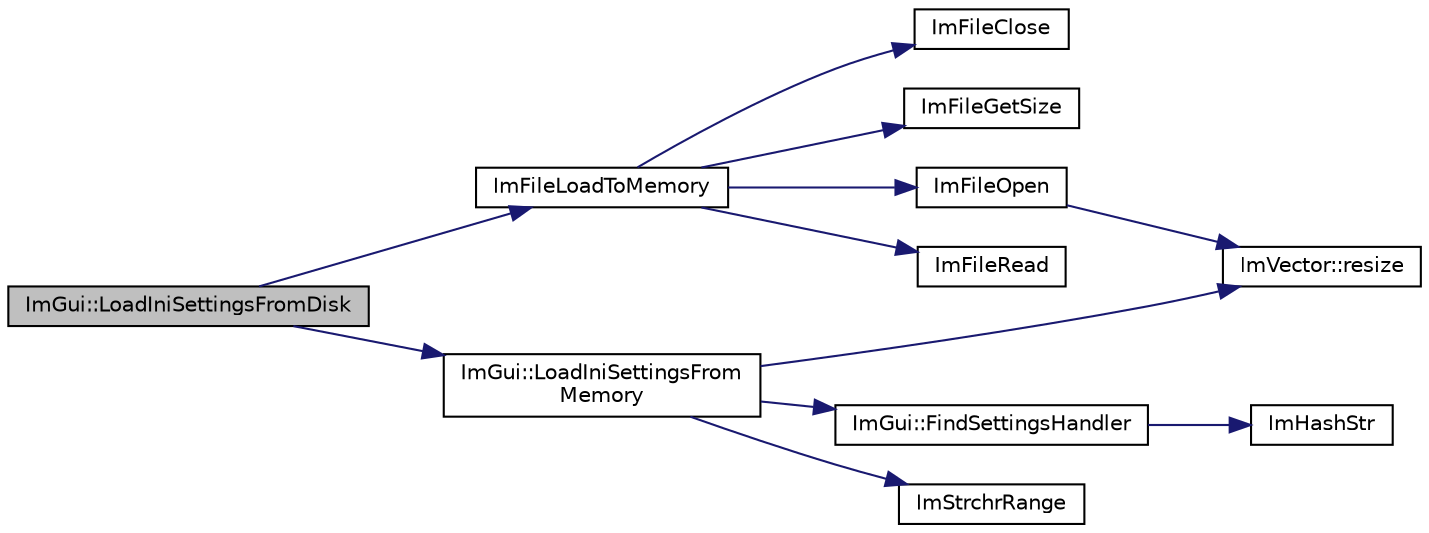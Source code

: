 digraph "ImGui::LoadIniSettingsFromDisk"
{
 // LATEX_PDF_SIZE
  edge [fontname="Helvetica",fontsize="10",labelfontname="Helvetica",labelfontsize="10"];
  node [fontname="Helvetica",fontsize="10",shape=record];
  rankdir="LR";
  Node1 [label="ImGui::LoadIniSettingsFromDisk",height=0.2,width=0.4,color="black", fillcolor="grey75", style="filled", fontcolor="black",tooltip=" "];
  Node1 -> Node2 [color="midnightblue",fontsize="10",style="solid"];
  Node2 [label="ImFileLoadToMemory",height=0.2,width=0.4,color="black", fillcolor="white", style="filled",URL="$imgui_8cpp.html#a4fee1343a8e94a841135911ec7b69a1c",tooltip=" "];
  Node2 -> Node3 [color="midnightblue",fontsize="10",style="solid"];
  Node3 [label="ImFileClose",height=0.2,width=0.4,color="black", fillcolor="white", style="filled",URL="$imgui_8cpp.html#ac4a6194720e9d693bc9d34e97d9465aa",tooltip=" "];
  Node2 -> Node4 [color="midnightblue",fontsize="10",style="solid"];
  Node4 [label="ImFileGetSize",height=0.2,width=0.4,color="black", fillcolor="white", style="filled",URL="$imgui_8cpp.html#addef8c2a01c9daaa3546469f01682c98",tooltip=" "];
  Node2 -> Node5 [color="midnightblue",fontsize="10",style="solid"];
  Node5 [label="ImFileOpen",height=0.2,width=0.4,color="black", fillcolor="white", style="filled",URL="$imgui_8cpp.html#ae6a61623537c5a5de071fade1f0e8acd",tooltip=" "];
  Node5 -> Node6 [color="midnightblue",fontsize="10",style="solid"];
  Node6 [label="ImVector::resize",height=0.2,width=0.4,color="black", fillcolor="white", style="filled",URL="$struct_im_vector.html#ac371dd62e56ae486b1a5038cf07eee56",tooltip=" "];
  Node2 -> Node7 [color="midnightblue",fontsize="10",style="solid"];
  Node7 [label="ImFileRead",height=0.2,width=0.4,color="black", fillcolor="white", style="filled",URL="$imgui_8cpp.html#ab3b6f7a9c730b3701e7e3bbc4158c43f",tooltip=" "];
  Node1 -> Node8 [color="midnightblue",fontsize="10",style="solid"];
  Node8 [label="ImGui::LoadIniSettingsFrom\lMemory",height=0.2,width=0.4,color="black", fillcolor="white", style="filled",URL="$namespace_im_gui.html#a8e37b6a0b2feb6cd6ac61a4259392861",tooltip=" "];
  Node8 -> Node9 [color="midnightblue",fontsize="10",style="solid"];
  Node9 [label="ImGui::FindSettingsHandler",height=0.2,width=0.4,color="black", fillcolor="white", style="filled",URL="$namespace_im_gui.html#ad9e15440c52f63aa96ef3b3938d566f8",tooltip=" "];
  Node9 -> Node10 [color="midnightblue",fontsize="10",style="solid"];
  Node10 [label="ImHashStr",height=0.2,width=0.4,color="black", fillcolor="white", style="filled",URL="$imgui_8cpp.html#acd1b12694d0365b516bf7373f182eeee",tooltip=" "];
  Node8 -> Node11 [color="midnightblue",fontsize="10",style="solid"];
  Node11 [label="ImStrchrRange",height=0.2,width=0.4,color="black", fillcolor="white", style="filled",URL="$imgui_8cpp.html#a2b5b2ff91a5980e3143141a882216fe8",tooltip=" "];
  Node8 -> Node6 [color="midnightblue",fontsize="10",style="solid"];
}
